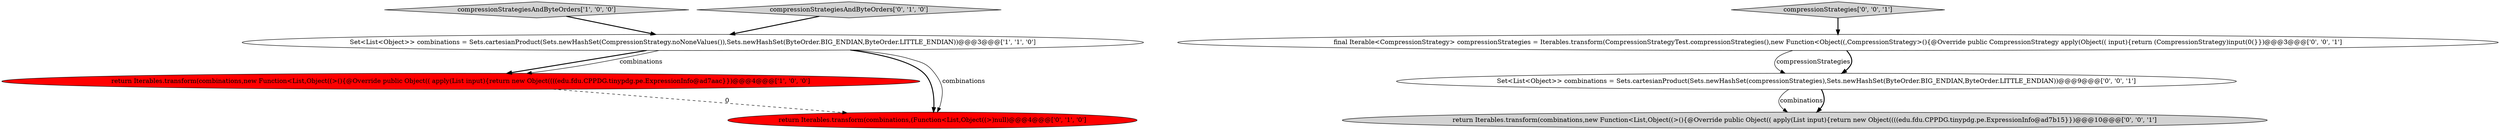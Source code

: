 digraph {
2 [style = filled, label = "compressionStrategiesAndByteOrders['1', '0', '0']", fillcolor = lightgray, shape = diamond image = "AAA0AAABBB1BBB"];
3 [style = filled, label = "compressionStrategiesAndByteOrders['0', '1', '0']", fillcolor = lightgray, shape = diamond image = "AAA0AAABBB2BBB"];
1 [style = filled, label = "Set<List<Object>> combinations = Sets.cartesianProduct(Sets.newHashSet(CompressionStrategy.noNoneValues()),Sets.newHashSet(ByteOrder.BIG_ENDIAN,ByteOrder.LITTLE_ENDIAN))@@@3@@@['1', '1', '0']", fillcolor = white, shape = ellipse image = "AAA0AAABBB1BBB"];
7 [style = filled, label = "Set<List<Object>> combinations = Sets.cartesianProduct(Sets.newHashSet(compressionStrategies),Sets.newHashSet(ByteOrder.BIG_ENDIAN,ByteOrder.LITTLE_ENDIAN))@@@9@@@['0', '0', '1']", fillcolor = white, shape = ellipse image = "AAA0AAABBB3BBB"];
0 [style = filled, label = "return Iterables.transform(combinations,new Function<List,Object((>(){@Override public Object(( apply(List input){return new Object((((edu.fdu.CPPDG.tinypdg.pe.ExpressionInfo@ad7aac}})@@@4@@@['1', '0', '0']", fillcolor = red, shape = ellipse image = "AAA1AAABBB1BBB"];
6 [style = filled, label = "return Iterables.transform(combinations,new Function<List,Object((>(){@Override public Object(( apply(List input){return new Object((((edu.fdu.CPPDG.tinypdg.pe.ExpressionInfo@ad7b15}})@@@10@@@['0', '0', '1']", fillcolor = lightgray, shape = ellipse image = "AAA0AAABBB3BBB"];
5 [style = filled, label = "final Iterable<CompressionStrategy> compressionStrategies = Iterables.transform(CompressionStrategyTest.compressionStrategies(),new Function<Object((,CompressionStrategy>(){@Override public CompressionStrategy apply(Object(( input){return (CompressionStrategy)input(0(}})@@@3@@@['0', '0', '1']", fillcolor = white, shape = ellipse image = "AAA0AAABBB3BBB"];
8 [style = filled, label = "compressionStrategies['0', '0', '1']", fillcolor = lightgray, shape = diamond image = "AAA0AAABBB3BBB"];
4 [style = filled, label = "return Iterables.transform(combinations,(Function<List,Object((>)null)@@@4@@@['0', '1', '0']", fillcolor = red, shape = ellipse image = "AAA1AAABBB2BBB"];
5->7 [style = solid, label="compressionStrategies"];
5->7 [style = bold, label=""];
1->4 [style = bold, label=""];
0->4 [style = dashed, label="0"];
1->0 [style = bold, label=""];
1->0 [style = solid, label="combinations"];
8->5 [style = bold, label=""];
3->1 [style = bold, label=""];
1->4 [style = solid, label="combinations"];
2->1 [style = bold, label=""];
7->6 [style = solid, label="combinations"];
7->6 [style = bold, label=""];
}
